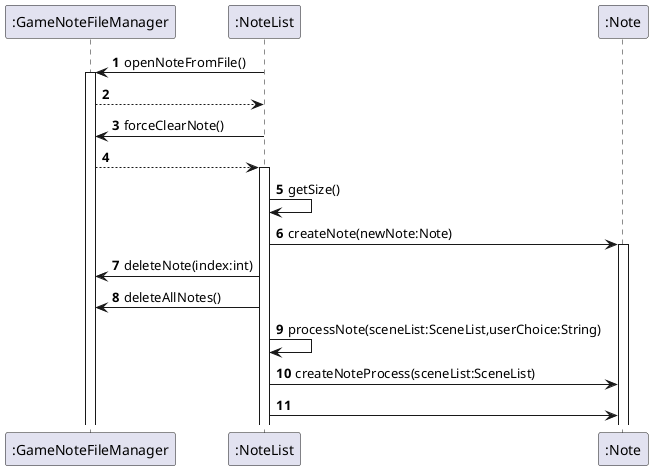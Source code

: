 @startuml
'https://plantuml.com/sequence-diagram

autonumber

":GameNoteFileManager"<-":NoteList": openNoteFromFile()
activate ":GameNoteFileManager"
":GameNoteFileManager" --> ":NoteList"
":GameNoteFileManager"<-":NoteList": forceClearNote()
":GameNoteFileManager" --> ":NoteList"
activate ":NoteList"
":NoteList" -> ":NoteList" :getSize()
":NoteList" -> ":Note":createNote(newNote:Note)
activate ":Note"
":NoteList" -> ":GameNoteFileManager":deleteNote(index:int)
":NoteList" -> ":GameNoteFileManager":deleteAllNotes()
":NoteList" -> ":NoteList": processNote(sceneList:SceneList,userChoice:String)
":NoteList"-> ":Note" : createNoteProcess(sceneList:SceneList)
":NoteList"-> ":Note"


@enduml